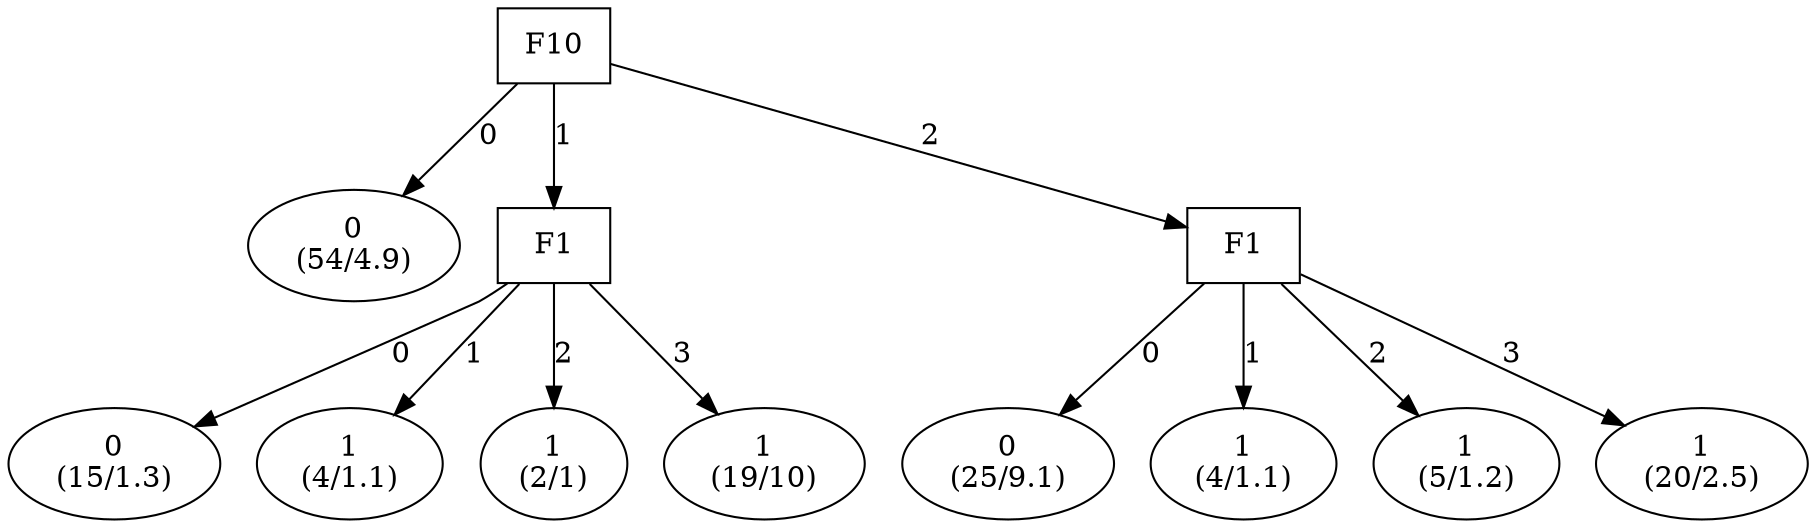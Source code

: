 digraph YaDT {
n0 [ shape=box, label="F10\n"]
n0 -> n1 [label="0"]
n1 [ shape=ellipse, label="0\n(54/4.9)"]
n0 -> n2 [label="1"]
n2 [ shape=box, label="F1\n"]
n2 -> n3 [label="0"]
n3 [ shape=ellipse, label="0\n(15/1.3)"]
n2 -> n4 [label="1"]
n4 [ shape=ellipse, label="1\n(4/1.1)"]
n2 -> n5 [label="2"]
n5 [ shape=ellipse, label="1\n(2/1)"]
n2 -> n6 [label="3"]
n6 [ shape=ellipse, label="1\n(19/10)"]
n0 -> n8 [label="2"]
n8 [ shape=box, label="F1\n"]
n8 -> n9 [label="0"]
n9 [ shape=ellipse, label="0\n(25/9.1)"]
n8 -> n10 [label="1"]
n10 [ shape=ellipse, label="1\n(4/1.1)"]
n8 -> n11 [label="2"]
n11 [ shape=ellipse, label="1\n(5/1.2)"]
n8 -> n12 [label="3"]
n12 [ shape=ellipse, label="1\n(20/2.5)"]
}
